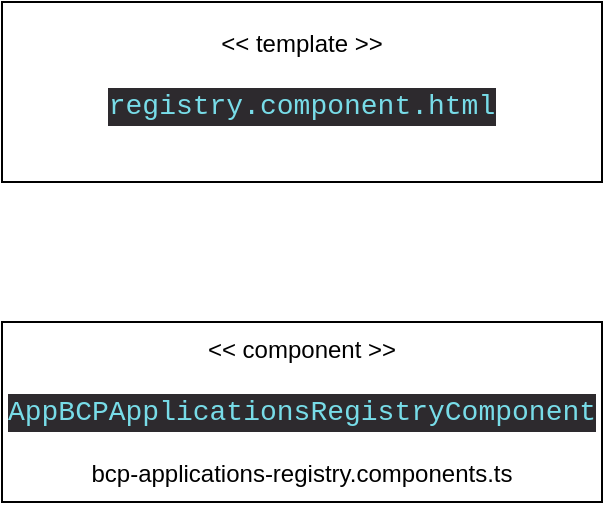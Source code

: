 <mxfile version="20.5.1" type="github">
  <diagram id="WNYNXLuQhr5H1WM_juKS" name="Страница 1">
    <mxGraphModel dx="673" dy="806" grid="1" gridSize="10" guides="1" tooltips="1" connect="1" arrows="1" fold="1" page="1" pageScale="1" pageWidth="827" pageHeight="1169" math="0" shadow="0">
      <root>
        <mxCell id="0" />
        <mxCell id="1" parent="0" />
        <mxCell id="FiCnPz2NSFqeGe_ML8CB-1" value="&amp;lt;&amp;lt; component &amp;gt;&amp;gt;&lt;br&gt;&lt;br&gt;&lt;div style=&quot;color: rgb(252, 252, 250); background-color: rgb(45, 42, 46); font-family: Consolas, &amp;quot;Courier New&amp;quot;, monospace; font-size: 14px; line-height: 19px;&quot;&gt;&lt;span style=&quot;color: #78dce8;&quot;&gt;AppBCPApplicationsRegistryComponent&lt;/span&gt;&lt;/div&gt;&lt;br&gt;bcp-applications-registry.components.ts" style="rounded=0;whiteSpace=wrap;html=1;" vertex="1" parent="1">
          <mxGeometry x="80" y="360" width="300" height="90" as="geometry" />
        </mxCell>
        <mxCell id="FiCnPz2NSFqeGe_ML8CB-2" value="&amp;lt;&amp;lt; template &amp;gt;&amp;gt;&lt;br&gt;&lt;br&gt;&lt;div style=&quot;background-color: rgb(45, 42, 46); font-family: Consolas, &amp;quot;Courier New&amp;quot;, monospace; font-size: 14px; line-height: 19px;&quot;&gt;&lt;font color=&quot;#78dce8&quot;&gt;registry.component.html&lt;/font&gt;&lt;/div&gt;&lt;br&gt;" style="rounded=0;whiteSpace=wrap;html=1;" vertex="1" parent="1">
          <mxGeometry x="80" y="200" width="300" height="90" as="geometry" />
        </mxCell>
      </root>
    </mxGraphModel>
  </diagram>
</mxfile>
